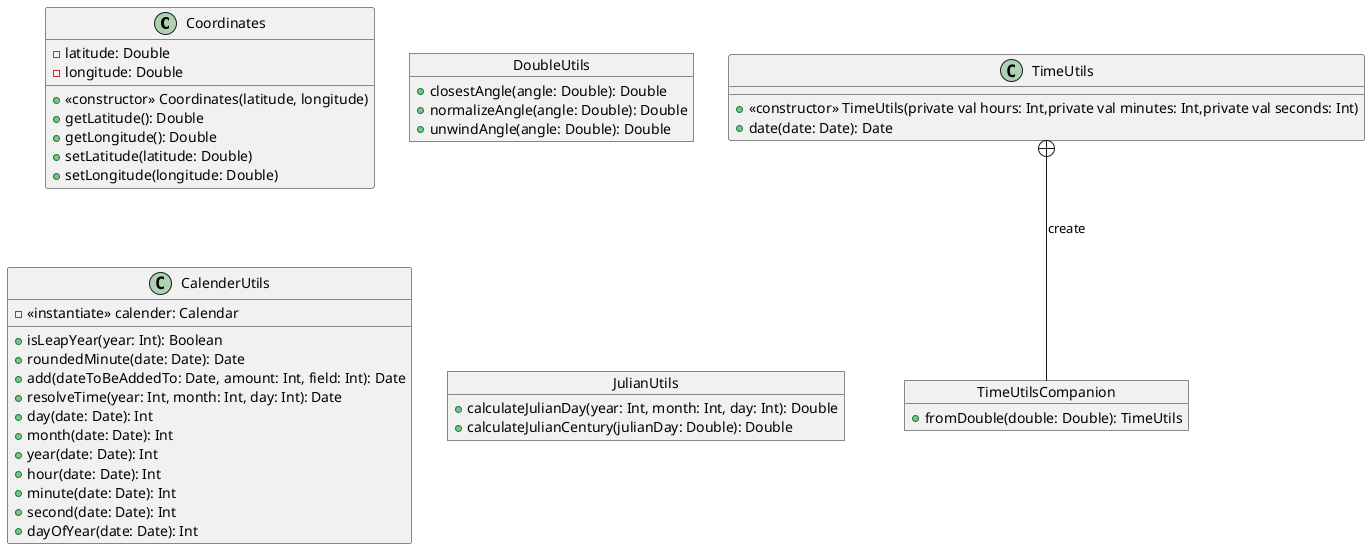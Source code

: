 @startuml

class Coordinates{
- latitude: Double
- longitude: Double
+<<constructor>> Coordinates(latitude, longitude)
+getLatitude(): Double
+getLongitude(): Double
+setLatitude(latitude: Double)
+setLongitude(longitude: Double)
}

object DoubleUtils{
+closestAngle(angle: Double): Double
+normalizeAngle(angle: Double): Double
+unwindAngle(angle: Double): Double
}

class CalenderUtils{
-<<instantiate>> calender: Calendar
+isLeapYear(year: Int): Boolean
+roundedMinute(date: Date): Date
+add(dateToBeAddedTo: Date, amount: Int, field: Int): Date
+resolveTime(year: Int, month: Int, day: Int): Date
+day(date: Date): Int
+month(date: Date): Int
+year(date: Date): Int
+hour(date: Date): Int
+minute(date: Date): Int
+second(date: Date): Int
+dayOfYear(date: Date): Int
}

object JulianUtils{
+calculateJulianDay(year: Int, month: Int, day: Int): Double
+calculateJulianCentury(julianDay: Double): Double
}

class TimeUtils{
+<<constructor>> TimeUtils(private val hours: Int,private val minutes: Int,private val seconds: Int)
+date(date: Date): Date
}
object TimeUtilsCompanion{
+fromDouble(double: Double): TimeUtils
}
TimeUtils +-- TimeUtilsCompanion : create
@enduml